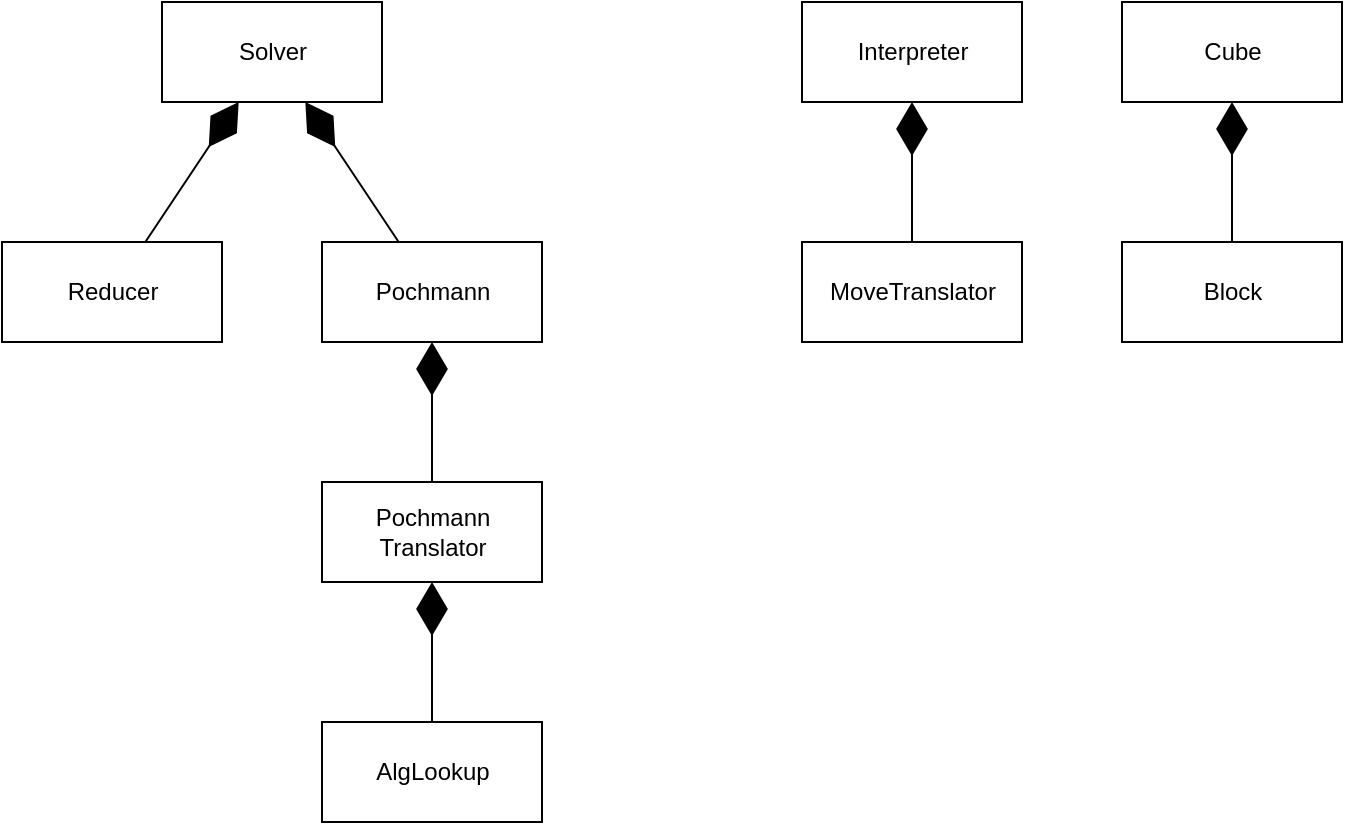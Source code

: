 <mxfile>
    <diagram id="xWBon8E2ZerF4x-uDdvp" name="Page-1">
        <mxGraphModel dx="421" dy="719" grid="1" gridSize="10" guides="1" tooltips="1" connect="1" arrows="1" fold="1" page="1" pageScale="1" pageWidth="827" pageHeight="1169" math="0" shadow="0">
            <root>
                <mxCell id="0"/>
                <mxCell id="1" parent="0"/>
                <mxCell id="3" value="AlgLookup" style="html=1;" parent="1" vertex="1">
                    <mxGeometry x="200" y="400" width="110" height="50" as="geometry"/>
                </mxCell>
                <mxCell id="4" value="Block" style="html=1;" parent="1" vertex="1">
                    <mxGeometry x="600" y="160" width="110" height="50" as="geometry"/>
                </mxCell>
                <mxCell id="5" value="Cube" style="html=1;" parent="1" vertex="1">
                    <mxGeometry x="600" y="40" width="110" height="50" as="geometry"/>
                </mxCell>
                <mxCell id="6" value="Pochmann" style="html=1;" parent="1" vertex="1">
                    <mxGeometry x="200" y="160" width="110" height="50" as="geometry"/>
                </mxCell>
                <mxCell id="7" value="Interpreter" style="html=1;" parent="1" vertex="1">
                    <mxGeometry x="440" y="40" width="110" height="50" as="geometry"/>
                </mxCell>
                <mxCell id="8" value="MoveTranslator" style="html=1;" parent="1" vertex="1">
                    <mxGeometry x="440" y="160" width="110" height="50" as="geometry"/>
                </mxCell>
                <mxCell id="9" value="Pochmann&lt;br&gt;Translator" style="html=1;" parent="1" vertex="1">
                    <mxGeometry x="200" y="280" width="110" height="50" as="geometry"/>
                </mxCell>
                <mxCell id="10" value="Reducer" style="html=1;" parent="1" vertex="1">
                    <mxGeometry x="40" y="160" width="110" height="50" as="geometry"/>
                </mxCell>
                <mxCell id="12" value="" style="endArrow=diamondThin;endFill=1;endSize=24;html=1;" parent="1" source="4" target="5" edge="1">
                    <mxGeometry width="160" relative="1" as="geometry">
                        <mxPoint x="420" y="230" as="sourcePoint"/>
                        <mxPoint x="620" y="140" as="targetPoint"/>
                    </mxGeometry>
                </mxCell>
                <mxCell id="13" value="" style="endArrow=diamondThin;endFill=1;endSize=24;html=1;" parent="1" source="8" target="7" edge="1">
                    <mxGeometry width="160" relative="1" as="geometry">
                        <mxPoint x="420" y="110" as="sourcePoint"/>
                        <mxPoint x="420" y="110" as="targetPoint"/>
                    </mxGeometry>
                </mxCell>
                <mxCell id="14" value="" style="endArrow=diamondThin;endFill=1;endSize=24;html=1;" parent="1" source="3" target="9" edge="1">
                    <mxGeometry width="160" relative="1" as="geometry">
                        <mxPoint x="220" y="380" as="sourcePoint"/>
                        <mxPoint x="380" y="380" as="targetPoint"/>
                    </mxGeometry>
                </mxCell>
                <mxCell id="15" value="" style="endArrow=diamondThin;endFill=1;endSize=24;html=1;" parent="1" source="9" target="6" edge="1">
                    <mxGeometry width="160" relative="1" as="geometry">
                        <mxPoint x="300" y="270" as="sourcePoint"/>
                        <mxPoint x="460" y="270" as="targetPoint"/>
                    </mxGeometry>
                </mxCell>
                <mxCell id="22" value="Solver" style="html=1;" parent="1" vertex="1">
                    <mxGeometry x="120" y="40" width="110" height="50" as="geometry"/>
                </mxCell>
                <mxCell id="23" value="" style="endArrow=diamondThin;endFill=1;endSize=24;html=1;" parent="1" source="10" target="22" edge="1">
                    <mxGeometry width="160" relative="1" as="geometry">
                        <mxPoint x="20" y="350" as="sourcePoint"/>
                        <mxPoint x="180" y="350" as="targetPoint"/>
                    </mxGeometry>
                </mxCell>
                <mxCell id="24" value="" style="endArrow=diamondThin;endFill=1;endSize=24;html=1;" parent="1" source="6" target="22" edge="1">
                    <mxGeometry width="160" relative="1" as="geometry">
                        <mxPoint x="220" y="50" as="sourcePoint"/>
                        <mxPoint x="380" y="50" as="targetPoint"/>
                    </mxGeometry>
                </mxCell>
            </root>
        </mxGraphModel>
    </diagram>
</mxfile>